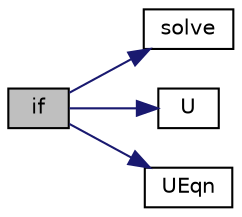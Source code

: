 digraph "if"
{
  bgcolor="transparent";
  edge [fontname="Helvetica",fontsize="10",labelfontname="Helvetica",labelfontsize="10"];
  node [fontname="Helvetica",fontsize="10",shape=record];
  rankdir="LR";
  Node10 [label="if",height=0.2,width=0.4,color="black", fillcolor="grey75", style="filled", fontcolor="black"];
  Node10 -> Node11 [color="midnightblue",fontsize="10",style="solid",fontname="Helvetica"];
  Node11 [label="solve",height=0.2,width=0.4,color="black",URL="$a03417.html#ac123867940006fb14e8346d9bdc38f8d"];
  Node10 -> Node12 [color="midnightblue",fontsize="10",style="solid",fontname="Helvetica"];
  Node12 [label="U",height=0.2,width=0.4,color="black",URL="$a03372.html#a626d424d391c0821fa35bfe3c3f61022"];
  Node10 -> Node13 [color="midnightblue",fontsize="10",style="solid",fontname="Helvetica"];
  Node13 [label="UEqn",height=0.2,width=0.4,color="black",URL="$a04038.html#aca6be8f7ed14e8582a0811cfe8a2d205"];
}
